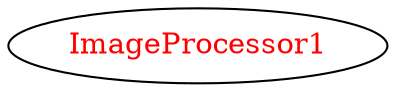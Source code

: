 digraph dependencyGraph {
 concentrate=true;
 ranksep="2.0";
 rankdir="LR"; 
 splines="ortho";
"ImageProcessor1" [fontcolor="red"];
}